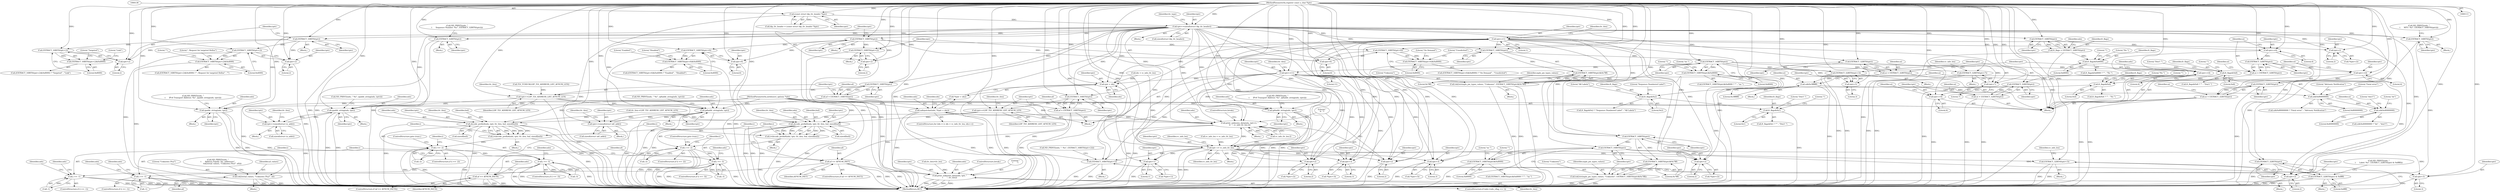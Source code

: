 digraph "0_tcpdump_aa5c6b710dfd8020d2c908d6b3bd41f1da719b3b_0@API" {
"1000203" [label="(Call,tptr+=sizeof(struct ldp_tlv_header))"];
"1000135" [label="(Call,(const struct ldp_tlv_header *)tptr)"];
"1000115" [label="(MethodParameterIn,register const u_char *tptr)"];
"1000219" [label="(Call,EXTRACT_16BITS(tptr))"];
"1000224" [label="(Call,EXTRACT_16BITS(tptr+2))"];
"1000223" [label="(Call,EXTRACT_16BITS(tptr+2)&0x8000)"];
"1000225" [label="(Call,tptr+2)"];
"1000233" [label="(Call,EXTRACT_16BITS(tptr+2))"];
"1000232" [label="(Call,EXTRACT_16BITS(tptr+2)&0x4000)"];
"1000234" [label="(Call,tptr+2)"];
"1000249" [label="(Call,ipaddr_string(ndo, tptr))"];
"1000261" [label="(Call,ip6addr_string(ndo, tptr))"];
"1000273" [label="(Call,EXTRACT_32BITS(tptr))"];
"1000281" [label="(Call,EXTRACT_16BITS(tptr))"];
"1000279" [label="(Call,af = EXTRACT_16BITS(tptr))"];
"1000294" [label="(Call,tok2str(af_values, \"Unknown (%u)\", af))"];
"1000283" [label="(Call,tptr+=LDP_TLV_ADDRESS_LIST_AFNUM_LEN)"];
"1000318" [label="(Call,ipaddr_string(ndo, tptr))"];
"1000325" [label="(Call,tptr+=sizeof(struct in_addr))"];
"1000347" [label="(Call,ip6addr_string(ndo, tptr))"];
"1000354" [label="(Call,tptr+=sizeof(struct in6_addr))"];
"1000371" [label="(Call,EXTRACT_16BITS(tptr))"];
"1000374" [label="(Call,EXTRACT_16BITS(tptr+2))"];
"1000375" [label="(Call,tptr+2)"];
"1000381" [label="(Call,EXTRACT_16BITS(tptr+6))"];
"1000380" [label="(Call,EXTRACT_16BITS(tptr+6)&0x8000)"];
"1000382" [label="(Call,tptr+6)"];
"1000390" [label="(Call,EXTRACT_16BITS(tptr+6))"];
"1000389" [label="(Call,EXTRACT_16BITS(tptr+6)&0x4000)"];
"1000391" [label="(Call,tptr+6)"];
"1000416" [label="(Call,tptr+=1)"];
"1000432" [label="(Call,EXTRACT_16BITS(tptr))"];
"1000430" [label="(Call,af = EXTRACT_16BITS(tptr))"];
"1000441" [label="(Call,af == AFNUM_INET)"];
"1000488" [label="(Call,af == AFNUM_INET6)"];
"1000434" [label="(Call,tptr+=LDP_TLV_ADDRESS_LIST_AFNUM_LEN)"];
"1000447" [label="(Call,decode_prefix4(ndo, tptr, tlv_tlen, buf, sizeof(buf)))"];
"1000445" [label="(Call,i=decode_prefix4(ndo, tptr, tlv_tlen, buf, sizeof(buf)))"];
"1000455" [label="(Call,i == -2)"];
"1000461" [label="(Call,i == -3)"];
"1000471" [label="(Call,i == -1)"];
"1000494" [label="(Call,decode_prefix6(ndo, tptr, tlv_tlen, buf, sizeof(buf)))"];
"1000492" [label="(Call,i=decode_prefix6(ndo, tptr, tlv_tlen, buf, sizeof(buf)))"];
"1000502" [label="(Call,i == -2)"];
"1000508" [label="(Call,i == -3)"];
"1000518" [label="(Call,i == -1)"];
"1000549" [label="(Call,tptr+2)"];
"1000567" [label="(Call,EXTRACT_16BITS(tptr))"];
"1000566" [label="(Call,EXTRACT_16BITS(tptr)&0x7fff)"];
"1000563" [label="(Call,tok2str(mpls_pw_types_values, \"Unknown\", EXTRACT_16BITS(tptr)&0x7fff))"];
"1000573" [label="(Call,EXTRACT_16BITS(tptr))"];
"1000572" [label="(Call,EXTRACT_16BITS(tptr)&0x8000)"];
"1000579" [label="(Call,EXTRACT_32BITS(tptr+3))"];
"1000580" [label="(Call,tptr+3)"];
"1000597" [label="(Call,EXTRACT_16BITS(tptr))"];
"1000596" [label="(Call,EXTRACT_16BITS(tptr)&0x7fff)"];
"1000593" [label="(Call,tok2str(mpls_pw_types_values, \"Unknown\", EXTRACT_16BITS(tptr)&0x7fff))"];
"1000603" [label="(Call,EXTRACT_16BITS(tptr))"];
"1000602" [label="(Call,EXTRACT_16BITS(tptr)&0x8000)"];
"1000609" [label="(Call,EXTRACT_32BITS(tptr+3))"];
"1000610" [label="(Call,tptr+3)"];
"1000614" [label="(Call,EXTRACT_32BITS(tptr+7))"];
"1000615" [label="(Call,tptr+7)"];
"1000635" [label="(Call,tptr+=11)"];
"1000655" [label="(Call,tptr+1)"];
"1000690" [label="(Call,EXTRACT_16BITS(tptr+2))"];
"1000691" [label="(Call,tptr+2)"];
"1000712" [label="(Call,tptr + idx)"];
"1000724" [label="(Call,tptr+2)"];
"1000731" [label="(Call,tptr+2)"];
"1000741" [label="(Call,tptr+3)"];
"1000748" [label="(Call,tptr+3)"];
"1000753" [label="(Call,print_unknown_data(ndo, tptr+2, \"\n\t\t  \", vc_info_tlv_len-2))"];
"1000709" [label="(Call,safeputchar(ndo, *(tptr + idx)))"];
"1000755" [label="(Call,tptr+2)"];
"1000766" [label="(Call,tptr += vc_info_tlv_len)"];
"1000780" [label="(Call,EXTRACT_32BITS(tptr))"];
"1000779" [label="(Call,EXTRACT_32BITS(tptr) & 0xfffff)"];
"1000789" [label="(Call,EXTRACT_32BITS(tptr))"];
"1000787" [label="(Call,ui = EXTRACT_32BITS(tptr))"];
"1000800" [label="(Call,ui&0x3fffffff)"];
"1000805" [label="(Call,ui&0x80000000)"];
"1000811" [label="(Call,ui&0x40000000)"];
"1000791" [label="(Call,tptr+=4)"];
"1000818" [label="(Call,EXTRACT_32BITS(tptr))"];
"1000816" [label="(Call,ui = EXTRACT_32BITS(tptr))"];
"1000820" [label="(Call,tptr+=4)"];
"1000837" [label="(Call,EXTRACT_16BITS(tptr))"];
"1000835" [label="(Call,ft_flags = EXTRACT_16BITS(tptr))"];
"1000846" [label="(Call,ft_flags&0x8000)"];
"1000853" [label="(Call,ft_flags&0x8)"];
"1000860" [label="(Call,ft_flags&0x4)"];
"1000867" [label="(Call,ft_flags&0x2)"];
"1000873" [label="(Call,ft_flags&0x1)"];
"1000878" [label="(Call,tptr+=4)"];
"1000883" [label="(Call,EXTRACT_32BITS(tptr))"];
"1000881" [label="(Call,ui = EXTRACT_32BITS(tptr))"];
"1000893" [label="(Call,tptr+=4)"];
"1000898" [label="(Call,EXTRACT_32BITS(tptr))"];
"1000896" [label="(Call,ui = EXTRACT_32BITS(tptr))"];
"1000917" [label="(Call,EXTRACT_16BITS(tptr))"];
"1000937" [label="(Call,print_unknown_data(ndo, tptr, \"\n\t      \", tlv_tlen))"];
"1000292" [label="(Block,)"];
"1000711" [label="(Call,*(tptr + idx))"];
"1000445" [label="(Call,i=decode_prefix4(ndo, tptr, tlv_tlen, buf, sizeof(buf)))"];
"1000862" [label="(Literal,0x4)"];
"1000610" [label="(Call,tptr+3)"];
"1000373" [label="(Block,)"];
"1000487" [label="(ControlStructure,if (af == AFNUM_INET6))"];
"1000219" [label="(Call,EXTRACT_16BITS(tptr))"];
"1000271" [label="(Block,)"];
"1000460" [label="(ControlStructure,if (i == -3))"];
"1000608" [label="(Block,)"];
"1000724" [label="(Call,tptr+2)"];
"1000304" [label="(Identifier,tlv_tlen)"];
"1000753" [label="(Call,print_unknown_data(ndo, tptr+2, \"\n\t\t  \", vc_info_tlv_len-2))"];
"1000470" [label="(ControlStructure,if (i == -1))"];
"1000867" [label="(Call,ft_flags&0x2)"];
"1000780" [label="(Call,EXTRACT_32BITS(tptr))"];
"1000233" [label="(Call,EXTRACT_16BITS(tptr+2))"];
"1000115" [label="(MethodParameterIn,register const u_char *tptr)"];
"1000818" [label="(Call,EXTRACT_32BITS(tptr))"];
"1000234" [label="(Call,tptr+2)"];
"1000873" [label="(Call,ft_flags&0x1)"];
"1000431" [label="(Identifier,af)"];
"1000793" [label="(Literal,4)"];
"1000379" [label="(Call,(EXTRACT_16BITS(tptr+6)&0x8000) ? \"On Demand\" : \"Unsolicited\")"];
"1000568" [label="(Identifier,tptr)"];
"1000325" [label="(Call,tptr+=sizeof(struct in_addr))"];
"1000287" [label="(Identifier,tlv_tlen)"];
"1000595" [label="(Literal,\"Unknown\")"];
"1000446" [label="(Identifier,i)"];
"1000297" [label="(Identifier,af)"];
"1000371" [label="(Call,EXTRACT_16BITS(tptr))"];
"1000432" [label="(Call,EXTRACT_16BITS(tptr))"];
"1000596" [label="(Call,EXTRACT_16BITS(tptr)&0x7fff)"];
"1000816" [label="(Call,ui = EXTRACT_32BITS(tptr))"];
"1000160" [label="(Call,tlv_tlen=tlv_len)"];
"1000488" [label="(Call,af == AFNUM_INET6)"];
"1000452" [label="(Call,sizeof(buf))"];
"1000375" [label="(Call,tptr+2)"];
"1000917" [label="(Call,EXTRACT_16BITS(tptr))"];
"1000805" [label="(Call,ui&0x80000000)"];
"1000872" [label="(Call,ft_flags&0x1 ? \"\" : \"Don't \")"];
"1000836" [label="(Identifier,ft_flags)"];
"1000226" [label="(Identifier,tptr)"];
"1000231" [label="(Call,(EXTRACT_16BITS(tptr+2)&0x4000) ? \", Request for targeted Hellos\" : \"\")"];
"1000731" [label="(Call,tptr+2)"];
"1000941" [label="(Identifier,tlv_tlen)"];
"1000789" [label="(Call,EXTRACT_32BITS(tptr))"];
"1000296" [label="(Literal,\"Unknown (%u)\")"];
"1000279" [label="(Call,af = EXTRACT_16BITS(tptr))"];
"1000482" [label="(Identifier,ndo)"];
"1000497" [label="(Identifier,tlv_tlen)"];
"1000870" [label="(Literal,\"Sequence Numbered Label\")"];
"1000901" [label="(Identifier,ui)"];
"1000224" [label="(Call,EXTRACT_16BITS(tptr+2))"];
"1000491" [label="(Block,)"];
"1000710" [label="(Identifier,ndo)"];
"1000938" [label="(Identifier,ndo)"];
"1000281" [label="(Call,EXTRACT_16BITS(tptr))"];
"1000730" [label="(Call,*(tptr+2))"];
"1000749" [label="(Identifier,tptr)"];
"1000767" [label="(Identifier,tptr)"];
"1000204" [label="(Identifier,tptr)"];
"1000880" [label="(Literal,4)"];
"1000875" [label="(Literal,0x1)"];
"1000289" [label="(Call,ND_PRINT((ndo, \"\n\t      Address Family: %s, addresses\",\n               tok2str(af_values, \"Unknown (%u)\", af))))"];
"1000656" [label="(Identifier,tptr)"];
"1000376" [label="(Identifier,tptr)"];
"1000655" [label="(Call,tptr+1)"];
"1000282" [label="(Identifier,tptr)"];
"1000692" [label="(Identifier,tptr)"];
"1000420" [label="(Identifier,tlv_tlen)"];
"1000815" [label="(Literal,\"don't\")"];
"1000259" [label="(Block,)"];
"1000262" [label="(Identifier,ndo)"];
"1000756" [label="(Identifier,tptr)"];
"1000519" [label="(Identifier,i)"];
"1000327" [label="(Call,sizeof(struct in_addr))"];
"1000388" [label="(Call,(EXTRACT_16BITS(tptr+6)&0x4000) ? \"Enabled\" : \"Disabled\")"];
"1000284" [label="(Identifier,tptr)"];
"1000295" [label="(Identifier,af_values)"];
"1000504" [label="(Call,-2)"];
"1000418" [label="(Literal,1)"];
"1000616" [label="(Identifier,tptr)"];
"1000743" [label="(Literal,3)"];
"1000824" [label="(Identifier,ui)"];
"1000135" [label="(Call,(const struct ldp_tlv_header *)tptr)"];
"1000237" [label="(Literal,0x4000)"];
"1000229" [label="(Literal,\"Targeted\")"];
"1000472" [label="(Identifier,i)"];
"1000782" [label="(Literal,0xfffff)"];
"1000235" [label="(Identifier,tptr)"];
"1000790" [label="(Identifier,tptr)"];
"1000723" [label="(Call,*(tptr+2))"];
"1000440" [label="(ControlStructure,if (af == AFNUM_INET))"];
"1000455" [label="(Call,i == -2)"];
"1000333" [label="(Identifier,tlv_tlen)"];
"1000566" [label="(Call,EXTRACT_16BITS(tptr)&0x7fff)"];
"1000606" [label="(Literal,\"\")"];
"1000442" [label="(Identifier,af)"];
"1000583" [label="(Identifier,vc_info_len)"];
"1000594" [label="(Identifier,mpls_pw_types_values)"];
"1000564" [label="(Identifier,mpls_pw_types_values)"];
"1000326" [label="(Identifier,tptr)"];
"1000714" [label="(Identifier,idx)"];
"1000467" [label="(Identifier,ndo)"];
"1000273" [label="(Call,EXTRACT_32BITS(tptr))"];
"1000381" [label="(Call,EXTRACT_16BITS(tptr+6))"];
"1000877" [label="(Literal,\"Don't \")"];
"1000117" [label="(Block,)"];
"1000855" [label="(Literal,0x8)"];
"1000390" [label="(Call,EXTRACT_16BITS(tptr+6))"];
"1000548" [label="(Call,*(tptr+2))"];
"1000861" [label="(Identifier,ft_flags)"];
"1000441" [label="(Call,af == AFNUM_INET)"];
"1000635" [label="(Call,tptr+=11)"];
"1000592" [label="(Block,)"];
"1000814" [label="(Literal,\"do\")"];
"1000578" [label="(Block,)"];
"1000463" [label="(Call,-3)"];
"1000571" [label="(Call,EXTRACT_16BITS(tptr)&0x8000 ? \"\" : \"no \")"];
"1000801" [label="(Identifier,ui)"];
"1000800" [label="(Call,ui&0x3fffffff)"];
"1000395" [label="(Literal,\"Enabled\")"];
"1000456" [label="(Identifier,i)"];
"1000685" [label="(Call,ND_PRINT((ndo, \": %u\", EXTRACT_16BITS(tptr+2))))"];
"1000503" [label="(Identifier,i)"];
"1000758" [label="(Literal,\"\n\t\t  \")"];
"1000597" [label="(Call,EXTRACT_16BITS(tptr))"];
"1000319" [label="(Identifier,ndo)"];
"1000495" [label="(Identifier,ndo)"];
"1000603" [label="(Call,EXTRACT_16BITS(tptr))"];
"1000256" [label="(Call,ND_PRINT((ndo, \"\n\t      IPv6 Transport Address: %s\", ip6addr_string(ndo, tptr))))"];
"1000205" [label="(Call,sizeof(struct ldp_tlv_header))"];
"1000837" [label="(Call,EXTRACT_16BITS(tptr))"];
"1000443" [label="(Identifier,AFNUM_INET)"];
"1000251" [label="(Identifier,tptr)"];
"1000575" [label="(Literal,0x8000)"];
"1000918" [label="(Identifier,tptr)"];
"1000848" [label="(Literal,0x8000)"];
"1000477" [label="(Identifier,ndo)"];
"1000853" [label="(Call,ft_flags&0x8)"];
"1000489" [label="(Identifier,af)"];
"1000433" [label="(Identifier,tptr)"];
"1000725" [label="(Identifier,tptr)"];
"1000852" [label="(Call,ft_flags&0x8 ? \"\" : \"Don't \")"];
"1000383" [label="(Identifier,tptr)"];
"1000438" [label="(Identifier,tlv_tlen)"];
"1000802" [label="(Literal,0x3fffffff)"];
"1000854" [label="(Identifier,ft_flags)"];
"1000835" [label="(Call,ft_flags = EXTRACT_16BITS(tptr))"];
"1000285" [label="(Identifier,LDP_TLV_ADDRESS_LIST_AFNUM_LEN)"];
"1000849" [label="(Literal,\"\")"];
"1000845" [label="(Call,ft_flags&0x8000 ? \"\" : \"No \")"];
"1000250" [label="(Identifier,ndo)"];
"1000602" [label="(Call,EXTRACT_16BITS(tptr)&0x8000)"];
"1000804" [label="(Call,ui&0x80000000 ? \"Fatal error\" : \"Advisory Notification\")"];
"1000249" [label="(Call,ipaddr_string(ndo, tptr))"];
"1000222" [label="(Call,(EXTRACT_16BITS(tptr+2)&0x8000) ? \"Targeted\" : \"Link\")"];
"1000448" [label="(Identifier,ndo)"];
"1000742" [label="(Identifier,tptr)"];
"1000574" [label="(Identifier,tptr)"];
"1000915" [label="(Block,)"];
"1000939" [label="(Identifier,tptr)"];
"1000841" [label="(Identifier,ndo)"];
"1000931" [label="(ControlStructure,if (ndo->ndo_vflag <= 1))"];
"1000507" [label="(ControlStructure,if (i == -3))"];
"1000757" [label="(Literal,2)"];
"1000268" [label="(Call,ND_PRINT((ndo, \"\n\t      Sequence Number: %u\", EXTRACT_32BITS(tptr))))"];
"1000283" [label="(Call,tptr+=LDP_TLV_ADDRESS_LIST_AFNUM_LEN)"];
"1000274" [label="(Identifier,tptr)"];
"1000524" [label="(Identifier,ndo)"];
"1000336" [label="(Block,)"];
"1000208" [label="(Identifier,tlv_type)"];
"1000886" [label="(Identifier,ui)"];
"1000342" [label="(Call,ND_PRINT((ndo, \" %s\", ip6addr_string(ndo, tptr))))"];
"1000569" [label="(Literal,0x7fff)"];
"1000881" [label="(Call,ui = EXTRACT_32BITS(tptr))"];
"1000750" [label="(Literal,3)"];
"1000424" [label="(Block,)"];
"1000518" [label="(Call,i == -1)"];
"1000502" [label="(Call,i == -2)"];
"1000871" [label="(Literal,\"All Labels\")"];
"1000754" [label="(Identifier,ndo)"];
"1000508" [label="(Call,i == -3)"];
"1000506" [label="(ControlStructure,goto trunc;)"];
"1000377" [label="(Literal,2)"];
"1000645" [label="(Identifier,vc_info_len)"];
"1000434" [label="(Call,tptr+=LDP_TLV_ADDRESS_LIST_AFNUM_LEN)"];
"1000654" [label="(Call,*(tptr+1))"];
"1000430" [label="(Call,af = EXTRACT_16BITS(tptr))"];
"1000550" [label="(Identifier,tptr)"];
"1000599" [label="(Literal,0x7fff)"];
"1000218" [label="(Block,)"];
"1000615" [label="(Call,tptr+7)"];
"1000899" [label="(Identifier,tptr)"];
"1000509" [label="(Identifier,i)"];
"1000796" [label="(Identifier,ndo)"];
"1000349" [label="(Identifier,tptr)"];
"1000220" [label="(Identifier,tptr)"];
"1000462" [label="(Identifier,i)"];
"1000741" [label="(Call,tptr+3)"];
"1000866" [label="(Call,ft_flags&0x2 ? \"Sequence Numbered Label\" : \"All Labels\")"];
"1000137" [label="(Identifier,tptr)"];
"1000965" [label="(MethodReturn,RET)"];
"1000386" [label="(Literal,\"On Demand\")"];
"1000380" [label="(Call,EXTRACT_16BITS(tptr+6)&0x8000)"];
"1000498" [label="(Identifier,buf)"];
"1000817" [label="(Identifier,ui)"];
"1000688" [label="(Block,)"];
"1000747" [label="(Call,*(tptr+3))"];
"1000664" [label="(Call,vc_info_len < vc_info_tlv_len)"];
"1000690" [label="(Call,EXTRACT_16BITS(tptr+2))"];
"1000514" [label="(Identifier,ndo)"];
"1000850" [label="(Literal,\"No \")"];
"1000893" [label="(Call,tptr+=4)"];
"1000114" [label="(MethodParameterIn,netdissect_options *ndo)"];
"1000510" [label="(Call,-3)"];
"1000647" [label="(Block,)"];
"1000447" [label="(Call,decode_prefix4(ndo, tptr, tlv_tlen, buf, sizeof(buf)))"];
"1000209" [label="(Block,)"];
"1000709" [label="(Call,safeputchar(ndo, *(tptr + idx)))"];
"1000227" [label="(Literal,2)"];
"1000791" [label="(Call,tptr+=4)"];
"1000897" [label="(Identifier,ui)"];
"1000683" [label="(Block,)"];
"1000593" [label="(Call,tok2str(mpls_pw_types_values, \"Unknown\", EXTRACT_16BITS(tptr)&0x7fff))"];
"1000799" [label="(Block,)"];
"1000496" [label="(Identifier,tptr)"];
"1000712" [label="(Call,tptr + idx)"];
"1000457" [label="(Call,-2)"];
"1000451" [label="(Identifier,buf)"];
"1000748" [label="(Call,tptr+3)"];
"1000436" [label="(Identifier,LDP_TLV_ADDRESS_LIST_AFNUM_LEN)"];
"1000490" [label="(Identifier,AFNUM_INET6)"];
"1000345" [label="(Block,)"];
"1000813" [label="(Literal,0x40000000)"];
"1000810" [label="(Call,ui&0x40000000 ? \"do\" : \"don't\")"];
"1000372" [label="(Identifier,tptr)"];
"1000781" [label="(Identifier,tptr)"];
"1000856" [label="(Literal,\"\")"];
"1000354" [label="(Call,tptr+=sizeof(struct in6_addr))"];
"1000792" [label="(Identifier,tptr)"];
"1000611" [label="(Identifier,tptr)"];
"1000133" [label="(Call,ldp_tlv_header = (const struct ldp_tlv_header *)tptr)"];
"1000549" [label="(Call,tptr+2)"];
"1000613" [label="(Block,)"];
"1000563" [label="(Call,tok2str(mpls_pw_types_values, \"Unknown\", EXTRACT_16BITS(tptr)&0x7fff))"];
"1000864" [label="(Literal,\"No \")"];
"1000713" [label="(Identifier,tptr)"];
"1000347" [label="(Call,ip6addr_string(ndo, tptr))"];
"1000768" [label="(Identifier,vc_info_tlv_len)"];
"1000657" [label="(Literal,1)"];
"1000601" [label="(Call,EXTRACT_16BITS(tptr)&0x8000 ? \"\" : \"no \")"];
"1000394" [label="(Literal,0x4000)"];
"1000774" [label="(Call,ND_PRINT((ndo, \"\n\t      Label: %u\", EXTRACT_32BITS(tptr) & 0xfffff)))"];
"1000912" [label="(Call,ND_PRINT((ndo, \"\n\t      MTU: %u\", EXTRACT_16BITS(tptr))))"];
"1000582" [label="(Literal,3)"];
"1000392" [label="(Identifier,tptr)"];
"1000562" [label="(Block,)"];
"1000691" [label="(Call,tptr+2)"];
"1000374" [label="(Call,EXTRACT_16BITS(tptr+2))"];
"1000316" [label="(Block,)"];
"1000693" [label="(Literal,2)"];
"1000577" [label="(Literal,\"no \")"];
"1000576" [label="(Literal,\"\")"];
"1000223" [label="(Call,EXTRACT_16BITS(tptr+2)&0x8000)"];
"1000416" [label="(Call,tptr+=1)"];
"1000565" [label="(Literal,\"Unknown\")"];
"1000884" [label="(Identifier,tptr)"];
"1000820" [label="(Call,tptr+=4)"];
"1000203" [label="(Call,tptr+=sizeof(struct ldp_tlv_header))"];
"1000879" [label="(Identifier,tptr)"];
"1000501" [label="(ControlStructure,if (i == -2))"];
"1000878" [label="(Call,tptr+=4)"];
"1000895" [label="(Literal,4)"];
"1000580" [label="(Call,tptr+3)"];
"1000808" [label="(Literal,\"Fatal error\")"];
"1000493" [label="(Identifier,i)"];
"1000788" [label="(Identifier,ui)"];
"1000598" [label="(Identifier,tptr)"];
"1000812" [label="(Identifier,ui)"];
"1000459" [label="(ControlStructure,goto trunc;)"];
"1000435" [label="(Identifier,tptr)"];
"1000572" [label="(Call,EXTRACT_16BITS(tptr)&0x8000)"];
"1000385" [label="(Literal,0x8000)"];
"1000232" [label="(Call,EXTRACT_16BITS(tptr+2)&0x4000)"];
"1000618" [label="(Identifier,vc_info_len)"];
"1000277" [label="(Call,TLV_TCHECK(LDP_TLV_ADDRESS_LIST_AFNUM_LEN))"];
"1000636" [label="(Identifier,tptr)"];
"1000494" [label="(Call,decode_prefix6(ndo, tptr, tlv_tlen, buf, sizeof(buf)))"];
"1000609" [label="(Call,EXTRACT_32BITS(tptr+3))"];
"1000726" [label="(Literal,2)"];
"1000573" [label="(Call,EXTRACT_16BITS(tptr))"];
"1000461" [label="(Call,i == -3)"];
"1000732" [label="(Identifier,tptr)"];
"1000228" [label="(Literal,0x8000)"];
"1000822" [label="(Literal,4)"];
"1000454" [label="(ControlStructure,if (i == -2))"];
"1000762" [label="(ControlStructure,break;)"];
"1000313" [label="(Call,ND_PRINT((ndo, \" %s\", ipaddr_string(ndo, tptr))))"];
"1000639" [label="(Identifier,tlv_tlen)"];
"1000821" [label="(Identifier,tptr)"];
"1000356" [label="(Call,sizeof(struct in6_addr))"];
"1000581" [label="(Identifier,tptr)"];
"1000236" [label="(Literal,2)"];
"1000811" [label="(Call,ui&0x40000000)"];
"1000755" [label="(Call,tptr+2)"];
"1000637" [label="(Literal,11)"];
"1000942" [label="(ControlStructure,break;)"];
"1000766" [label="(Call,tptr += vc_info_tlv_len)"];
"1000247" [label="(Block,)"];
"1000819" [label="(Identifier,tptr)"];
"1000617" [label="(Literal,7)"];
"1000473" [label="(Call,-1)"];
"1000700" [label="(ControlStructure,for (idx = 2; idx < vc_info_tlv_len; idx++))"];
"1000940" [label="(Literal,\"\n\t      \")"];
"1000883" [label="(Call,EXTRACT_32BITS(tptr))"];
"1000520" [label="(Call,-1)"];
"1000740" [label="(Call,*(tptr+3))"];
"1000787" [label="(Call,ui = EXTRACT_32BITS(tptr))"];
"1000492" [label="(Call,i=decode_prefix6(ndo, tptr, tlv_tlen, buf, sizeof(buf)))"];
"1000876" [label="(Literal,\"\")"];
"1000847" [label="(Identifier,ft_flags)"];
"1000869" [label="(Literal,0x2)"];
"1000244" [label="(Call,ND_PRINT((ndo, \"\n\t      IPv4 Transport Address: %s\", ipaddr_string(ndo, tptr))))"];
"1000863" [label="(Literal,\"\")"];
"1000263" [label="(Identifier,tptr)"];
"1000614" [label="(Call,EXTRACT_32BITS(tptr+7))"];
"1000807" [label="(Literal,0x80000000)"];
"1000607" [label="(Literal,\"no \")"];
"1000318" [label="(Call,ipaddr_string(ndo, tptr))"];
"1000444" [label="(Block,)"];
"1000348" [label="(Identifier,ndo)"];
"1000387" [label="(Literal,\"Unsolicited\")"];
"1000859" [label="(Call,ft_flags&0x4 ? \"\" : \"No \")"];
"1000779" [label="(Call,EXTRACT_32BITS(tptr) & 0xfffff)"];
"1000370" [label="(Block,)"];
"1000894" [label="(Identifier,tptr)"];
"1000437" [label="(Call,tlv_tlen-=LDP_TLV_ADDRESS_LIST_AFNUM_LEN)"];
"1000874" [label="(Identifier,ft_flags)"];
"1000294" [label="(Call,tok2str(af_values, \"Unknown (%u)\", af))"];
"1000517" [label="(ControlStructure,if (i == -1))"];
"1000604" [label="(Identifier,tptr)"];
"1000529" [label="(Identifier,ndo)"];
"1000733" [label="(Literal,2)"];
"1000536" [label="(Identifier,ndo)"];
"1000449" [label="(Identifier,tptr)"];
"1000777" [label="(Block,)"];
"1000230" [label="(Literal,\"Link\")"];
"1000320" [label="(Identifier,tptr)"];
"1000393" [label="(Literal,6)"];
"1000860" [label="(Call,ft_flags&0x4)"];
"1000567" [label="(Call,EXTRACT_16BITS(tptr))"];
"1000937" [label="(Call,print_unknown_data(ndo, tptr, \"\n\t      \", tlv_tlen))"];
"1000809" [label="(Literal,\"Advisory Notification\")"];
"1000896" [label="(Call,ui = EXTRACT_32BITS(tptr))"];
"1000280" [label="(Identifier,af)"];
"1000704" [label="(Call,idx < vc_info_tlv_len)"];
"1000417" [label="(Identifier,tptr)"];
"1000838" [label="(Identifier,tptr)"];
"1000708" [label="(Identifier,idx)"];
"1000389" [label="(Call,EXTRACT_16BITS(tptr+6)&0x4000)"];
"1000579" [label="(Call,EXTRACT_32BITS(tptr+3))"];
"1000384" [label="(Literal,6)"];
"1000759" [label="(Call,vc_info_tlv_len-2)"];
"1000612" [label="(Literal,3)"];
"1000382" [label="(Call,tptr+6)"];
"1000307" [label="(Block,)"];
"1000846" [label="(Call,ft_flags&0x8000)"];
"1000355" [label="(Identifier,tptr)"];
"1000857" [label="(Literal,\"Don't \")"];
"1000868" [label="(Identifier,ft_flags)"];
"1000225" [label="(Call,tptr+2)"];
"1000499" [label="(Call,sizeof(buf))"];
"1000471" [label="(Call,i == -1)"];
"1000898" [label="(Call,EXTRACT_32BITS(tptr))"];
"1000391" [label="(Call,tptr+6)"];
"1000396" [label="(Literal,\"Disabled\")"];
"1000882" [label="(Identifier,ui)"];
"1000551" [label="(Literal,2)"];
"1000806" [label="(Identifier,ui)"];
"1000238" [label="(Literal,\", Request for targeted Hellos\")"];
"1000450" [label="(Identifier,tlv_tlen)"];
"1000261" [label="(Call,ip6addr_string(ndo, tptr))"];
"1000239" [label="(Literal,\"\")"];
"1000605" [label="(Literal,0x8000)"];
"1000203" -> "1000117"  [label="AST: "];
"1000203" -> "1000205"  [label="CFG: "];
"1000204" -> "1000203"  [label="AST: "];
"1000205" -> "1000203"  [label="AST: "];
"1000208" -> "1000203"  [label="CFG: "];
"1000203" -> "1000965"  [label="DDG: "];
"1000135" -> "1000203"  [label="DDG: "];
"1000115" -> "1000203"  [label="DDG: "];
"1000203" -> "1000219"  [label="DDG: "];
"1000203" -> "1000249"  [label="DDG: "];
"1000203" -> "1000261"  [label="DDG: "];
"1000203" -> "1000273"  [label="DDG: "];
"1000203" -> "1000281"  [label="DDG: "];
"1000203" -> "1000318"  [label="DDG: "];
"1000203" -> "1000347"  [label="DDG: "];
"1000203" -> "1000371"  [label="DDG: "];
"1000203" -> "1000416"  [label="DDG: "];
"1000203" -> "1000432"  [label="DDG: "];
"1000203" -> "1000549"  [label="DDG: "];
"1000203" -> "1000567"  [label="DDG: "];
"1000203" -> "1000597"  [label="DDG: "];
"1000203" -> "1000690"  [label="DDG: "];
"1000203" -> "1000691"  [label="DDG: "];
"1000203" -> "1000712"  [label="DDG: "];
"1000203" -> "1000724"  [label="DDG: "];
"1000203" -> "1000731"  [label="DDG: "];
"1000203" -> "1000741"  [label="DDG: "];
"1000203" -> "1000748"  [label="DDG: "];
"1000203" -> "1000753"  [label="DDG: "];
"1000203" -> "1000755"  [label="DDG: "];
"1000203" -> "1000766"  [label="DDG: "];
"1000203" -> "1000780"  [label="DDG: "];
"1000203" -> "1000789"  [label="DDG: "];
"1000203" -> "1000837"  [label="DDG: "];
"1000203" -> "1000917"  [label="DDG: "];
"1000203" -> "1000937"  [label="DDG: "];
"1000135" -> "1000133"  [label="AST: "];
"1000135" -> "1000137"  [label="CFG: "];
"1000136" -> "1000135"  [label="AST: "];
"1000137" -> "1000135"  [label="AST: "];
"1000133" -> "1000135"  [label="CFG: "];
"1000135" -> "1000965"  [label="DDG: "];
"1000135" -> "1000133"  [label="DDG: "];
"1000115" -> "1000135"  [label="DDG: "];
"1000115" -> "1000113"  [label="AST: "];
"1000115" -> "1000965"  [label="DDG: "];
"1000115" -> "1000219"  [label="DDG: "];
"1000115" -> "1000224"  [label="DDG: "];
"1000115" -> "1000225"  [label="DDG: "];
"1000115" -> "1000233"  [label="DDG: "];
"1000115" -> "1000234"  [label="DDG: "];
"1000115" -> "1000249"  [label="DDG: "];
"1000115" -> "1000261"  [label="DDG: "];
"1000115" -> "1000273"  [label="DDG: "];
"1000115" -> "1000281"  [label="DDG: "];
"1000115" -> "1000283"  [label="DDG: "];
"1000115" -> "1000318"  [label="DDG: "];
"1000115" -> "1000325"  [label="DDG: "];
"1000115" -> "1000347"  [label="DDG: "];
"1000115" -> "1000354"  [label="DDG: "];
"1000115" -> "1000371"  [label="DDG: "];
"1000115" -> "1000374"  [label="DDG: "];
"1000115" -> "1000375"  [label="DDG: "];
"1000115" -> "1000381"  [label="DDG: "];
"1000115" -> "1000382"  [label="DDG: "];
"1000115" -> "1000390"  [label="DDG: "];
"1000115" -> "1000391"  [label="DDG: "];
"1000115" -> "1000416"  [label="DDG: "];
"1000115" -> "1000432"  [label="DDG: "];
"1000115" -> "1000434"  [label="DDG: "];
"1000115" -> "1000447"  [label="DDG: "];
"1000115" -> "1000494"  [label="DDG: "];
"1000115" -> "1000549"  [label="DDG: "];
"1000115" -> "1000567"  [label="DDG: "];
"1000115" -> "1000573"  [label="DDG: "];
"1000115" -> "1000579"  [label="DDG: "];
"1000115" -> "1000580"  [label="DDG: "];
"1000115" -> "1000597"  [label="DDG: "];
"1000115" -> "1000603"  [label="DDG: "];
"1000115" -> "1000609"  [label="DDG: "];
"1000115" -> "1000610"  [label="DDG: "];
"1000115" -> "1000614"  [label="DDG: "];
"1000115" -> "1000615"  [label="DDG: "];
"1000115" -> "1000635"  [label="DDG: "];
"1000115" -> "1000655"  [label="DDG: "];
"1000115" -> "1000690"  [label="DDG: "];
"1000115" -> "1000691"  [label="DDG: "];
"1000115" -> "1000712"  [label="DDG: "];
"1000115" -> "1000724"  [label="DDG: "];
"1000115" -> "1000731"  [label="DDG: "];
"1000115" -> "1000741"  [label="DDG: "];
"1000115" -> "1000748"  [label="DDG: "];
"1000115" -> "1000753"  [label="DDG: "];
"1000115" -> "1000755"  [label="DDG: "];
"1000115" -> "1000766"  [label="DDG: "];
"1000115" -> "1000780"  [label="DDG: "];
"1000115" -> "1000789"  [label="DDG: "];
"1000115" -> "1000791"  [label="DDG: "];
"1000115" -> "1000818"  [label="DDG: "];
"1000115" -> "1000820"  [label="DDG: "];
"1000115" -> "1000837"  [label="DDG: "];
"1000115" -> "1000878"  [label="DDG: "];
"1000115" -> "1000883"  [label="DDG: "];
"1000115" -> "1000893"  [label="DDG: "];
"1000115" -> "1000898"  [label="DDG: "];
"1000115" -> "1000917"  [label="DDG: "];
"1000115" -> "1000937"  [label="DDG: "];
"1000219" -> "1000218"  [label="AST: "];
"1000219" -> "1000220"  [label="CFG: "];
"1000220" -> "1000219"  [label="AST: "];
"1000226" -> "1000219"  [label="CFG: "];
"1000219" -> "1000965"  [label="DDG: "];
"1000219" -> "1000224"  [label="DDG: "];
"1000219" -> "1000225"  [label="DDG: "];
"1000219" -> "1000233"  [label="DDG: "];
"1000219" -> "1000234"  [label="DDG: "];
"1000224" -> "1000223"  [label="AST: "];
"1000224" -> "1000225"  [label="CFG: "];
"1000225" -> "1000224"  [label="AST: "];
"1000228" -> "1000224"  [label="CFG: "];
"1000224" -> "1000223"  [label="DDG: "];
"1000223" -> "1000222"  [label="AST: "];
"1000223" -> "1000228"  [label="CFG: "];
"1000228" -> "1000223"  [label="AST: "];
"1000229" -> "1000223"  [label="CFG: "];
"1000230" -> "1000223"  [label="CFG: "];
"1000225" -> "1000227"  [label="CFG: "];
"1000226" -> "1000225"  [label="AST: "];
"1000227" -> "1000225"  [label="AST: "];
"1000233" -> "1000232"  [label="AST: "];
"1000233" -> "1000234"  [label="CFG: "];
"1000234" -> "1000233"  [label="AST: "];
"1000237" -> "1000233"  [label="CFG: "];
"1000233" -> "1000965"  [label="DDG: "];
"1000233" -> "1000232"  [label="DDG: "];
"1000232" -> "1000231"  [label="AST: "];
"1000232" -> "1000237"  [label="CFG: "];
"1000237" -> "1000232"  [label="AST: "];
"1000238" -> "1000232"  [label="CFG: "];
"1000239" -> "1000232"  [label="CFG: "];
"1000232" -> "1000965"  [label="DDG: "];
"1000234" -> "1000236"  [label="CFG: "];
"1000235" -> "1000234"  [label="AST: "];
"1000236" -> "1000234"  [label="AST: "];
"1000234" -> "1000965"  [label="DDG: "];
"1000249" -> "1000247"  [label="AST: "];
"1000249" -> "1000251"  [label="CFG: "];
"1000250" -> "1000249"  [label="AST: "];
"1000251" -> "1000249"  [label="AST: "];
"1000244" -> "1000249"  [label="CFG: "];
"1000249" -> "1000965"  [label="DDG: "];
"1000249" -> "1000965"  [label="DDG: "];
"1000249" -> "1000965"  [label="DDG: "];
"1000114" -> "1000249"  [label="DDG: "];
"1000261" -> "1000259"  [label="AST: "];
"1000261" -> "1000263"  [label="CFG: "];
"1000262" -> "1000261"  [label="AST: "];
"1000263" -> "1000261"  [label="AST: "];
"1000256" -> "1000261"  [label="CFG: "];
"1000261" -> "1000965"  [label="DDG: "];
"1000261" -> "1000965"  [label="DDG: "];
"1000261" -> "1000965"  [label="DDG: "];
"1000114" -> "1000261"  [label="DDG: "];
"1000273" -> "1000271"  [label="AST: "];
"1000273" -> "1000274"  [label="CFG: "];
"1000274" -> "1000273"  [label="AST: "];
"1000268" -> "1000273"  [label="CFG: "];
"1000273" -> "1000965"  [label="DDG: "];
"1000273" -> "1000965"  [label="DDG: "];
"1000281" -> "1000279"  [label="AST: "];
"1000281" -> "1000282"  [label="CFG: "];
"1000282" -> "1000281"  [label="AST: "];
"1000279" -> "1000281"  [label="CFG: "];
"1000281" -> "1000279"  [label="DDG: "];
"1000281" -> "1000283"  [label="DDG: "];
"1000279" -> "1000209"  [label="AST: "];
"1000280" -> "1000279"  [label="AST: "];
"1000284" -> "1000279"  [label="CFG: "];
"1000279" -> "1000965"  [label="DDG: "];
"1000279" -> "1000294"  [label="DDG: "];
"1000294" -> "1000292"  [label="AST: "];
"1000294" -> "1000297"  [label="CFG: "];
"1000295" -> "1000294"  [label="AST: "];
"1000296" -> "1000294"  [label="AST: "];
"1000297" -> "1000294"  [label="AST: "];
"1000289" -> "1000294"  [label="CFG: "];
"1000294" -> "1000965"  [label="DDG: "];
"1000294" -> "1000965"  [label="DDG: "];
"1000294" -> "1000965"  [label="DDG: "];
"1000283" -> "1000209"  [label="AST: "];
"1000283" -> "1000285"  [label="CFG: "];
"1000284" -> "1000283"  [label="AST: "];
"1000285" -> "1000283"  [label="AST: "];
"1000287" -> "1000283"  [label="CFG: "];
"1000283" -> "1000965"  [label="DDG: "];
"1000277" -> "1000283"  [label="DDG: "];
"1000283" -> "1000318"  [label="DDG: "];
"1000283" -> "1000347"  [label="DDG: "];
"1000318" -> "1000316"  [label="AST: "];
"1000318" -> "1000320"  [label="CFG: "];
"1000319" -> "1000318"  [label="AST: "];
"1000320" -> "1000318"  [label="AST: "];
"1000313" -> "1000318"  [label="CFG: "];
"1000318" -> "1000965"  [label="DDG: "];
"1000318" -> "1000965"  [label="DDG: "];
"1000114" -> "1000318"  [label="DDG: "];
"1000325" -> "1000318"  [label="DDG: "];
"1000318" -> "1000325"  [label="DDG: "];
"1000325" -> "1000307"  [label="AST: "];
"1000325" -> "1000327"  [label="CFG: "];
"1000326" -> "1000325"  [label="AST: "];
"1000327" -> "1000325"  [label="AST: "];
"1000304" -> "1000325"  [label="CFG: "];
"1000325" -> "1000965"  [label="DDG: "];
"1000347" -> "1000345"  [label="AST: "];
"1000347" -> "1000349"  [label="CFG: "];
"1000348" -> "1000347"  [label="AST: "];
"1000349" -> "1000347"  [label="AST: "];
"1000342" -> "1000347"  [label="CFG: "];
"1000347" -> "1000965"  [label="DDG: "];
"1000347" -> "1000965"  [label="DDG: "];
"1000114" -> "1000347"  [label="DDG: "];
"1000354" -> "1000347"  [label="DDG: "];
"1000347" -> "1000354"  [label="DDG: "];
"1000354" -> "1000336"  [label="AST: "];
"1000354" -> "1000356"  [label="CFG: "];
"1000355" -> "1000354"  [label="AST: "];
"1000356" -> "1000354"  [label="AST: "];
"1000333" -> "1000354"  [label="CFG: "];
"1000354" -> "1000965"  [label="DDG: "];
"1000371" -> "1000370"  [label="AST: "];
"1000371" -> "1000372"  [label="CFG: "];
"1000372" -> "1000371"  [label="AST: "];
"1000376" -> "1000371"  [label="CFG: "];
"1000371" -> "1000965"  [label="DDG: "];
"1000371" -> "1000374"  [label="DDG: "];
"1000371" -> "1000375"  [label="DDG: "];
"1000371" -> "1000381"  [label="DDG: "];
"1000371" -> "1000382"  [label="DDG: "];
"1000371" -> "1000390"  [label="DDG: "];
"1000371" -> "1000391"  [label="DDG: "];
"1000374" -> "1000373"  [label="AST: "];
"1000374" -> "1000375"  [label="CFG: "];
"1000375" -> "1000374"  [label="AST: "];
"1000383" -> "1000374"  [label="CFG: "];
"1000374" -> "1000965"  [label="DDG: "];
"1000374" -> "1000965"  [label="DDG: "];
"1000375" -> "1000377"  [label="CFG: "];
"1000376" -> "1000375"  [label="AST: "];
"1000377" -> "1000375"  [label="AST: "];
"1000381" -> "1000380"  [label="AST: "];
"1000381" -> "1000382"  [label="CFG: "];
"1000382" -> "1000381"  [label="AST: "];
"1000385" -> "1000381"  [label="CFG: "];
"1000381" -> "1000380"  [label="DDG: "];
"1000380" -> "1000379"  [label="AST: "];
"1000380" -> "1000385"  [label="CFG: "];
"1000385" -> "1000380"  [label="AST: "];
"1000386" -> "1000380"  [label="CFG: "];
"1000387" -> "1000380"  [label="CFG: "];
"1000382" -> "1000384"  [label="CFG: "];
"1000383" -> "1000382"  [label="AST: "];
"1000384" -> "1000382"  [label="AST: "];
"1000390" -> "1000389"  [label="AST: "];
"1000390" -> "1000391"  [label="CFG: "];
"1000391" -> "1000390"  [label="AST: "];
"1000394" -> "1000390"  [label="CFG: "];
"1000390" -> "1000965"  [label="DDG: "];
"1000390" -> "1000389"  [label="DDG: "];
"1000389" -> "1000388"  [label="AST: "];
"1000389" -> "1000394"  [label="CFG: "];
"1000394" -> "1000389"  [label="AST: "];
"1000395" -> "1000389"  [label="CFG: "];
"1000396" -> "1000389"  [label="CFG: "];
"1000389" -> "1000965"  [label="DDG: "];
"1000391" -> "1000393"  [label="CFG: "];
"1000392" -> "1000391"  [label="AST: "];
"1000393" -> "1000391"  [label="AST: "];
"1000391" -> "1000965"  [label="DDG: "];
"1000416" -> "1000209"  [label="AST: "];
"1000416" -> "1000418"  [label="CFG: "];
"1000417" -> "1000416"  [label="AST: "];
"1000418" -> "1000416"  [label="AST: "];
"1000420" -> "1000416"  [label="CFG: "];
"1000416" -> "1000965"  [label="DDG: "];
"1000416" -> "1000432"  [label="DDG: "];
"1000416" -> "1000549"  [label="DDG: "];
"1000416" -> "1000567"  [label="DDG: "];
"1000416" -> "1000597"  [label="DDG: "];
"1000416" -> "1000690"  [label="DDG: "];
"1000416" -> "1000691"  [label="DDG: "];
"1000416" -> "1000712"  [label="DDG: "];
"1000416" -> "1000724"  [label="DDG: "];
"1000416" -> "1000731"  [label="DDG: "];
"1000416" -> "1000741"  [label="DDG: "];
"1000416" -> "1000748"  [label="DDG: "];
"1000416" -> "1000753"  [label="DDG: "];
"1000416" -> "1000755"  [label="DDG: "];
"1000416" -> "1000766"  [label="DDG: "];
"1000432" -> "1000430"  [label="AST: "];
"1000432" -> "1000433"  [label="CFG: "];
"1000433" -> "1000432"  [label="AST: "];
"1000430" -> "1000432"  [label="CFG: "];
"1000432" -> "1000430"  [label="DDG: "];
"1000432" -> "1000434"  [label="DDG: "];
"1000430" -> "1000424"  [label="AST: "];
"1000431" -> "1000430"  [label="AST: "];
"1000435" -> "1000430"  [label="CFG: "];
"1000430" -> "1000965"  [label="DDG: "];
"1000430" -> "1000441"  [label="DDG: "];
"1000441" -> "1000440"  [label="AST: "];
"1000441" -> "1000443"  [label="CFG: "];
"1000442" -> "1000441"  [label="AST: "];
"1000443" -> "1000441"  [label="AST: "];
"1000446" -> "1000441"  [label="CFG: "];
"1000489" -> "1000441"  [label="CFG: "];
"1000441" -> "1000965"  [label="DDG: "];
"1000441" -> "1000965"  [label="DDG: "];
"1000441" -> "1000965"  [label="DDG: "];
"1000441" -> "1000488"  [label="DDG: "];
"1000488" -> "1000487"  [label="AST: "];
"1000488" -> "1000490"  [label="CFG: "];
"1000489" -> "1000488"  [label="AST: "];
"1000490" -> "1000488"  [label="AST: "];
"1000493" -> "1000488"  [label="CFG: "];
"1000536" -> "1000488"  [label="CFG: "];
"1000488" -> "1000965"  [label="DDG: "];
"1000488" -> "1000965"  [label="DDG: "];
"1000488" -> "1000965"  [label="DDG: "];
"1000434" -> "1000424"  [label="AST: "];
"1000434" -> "1000436"  [label="CFG: "];
"1000435" -> "1000434"  [label="AST: "];
"1000436" -> "1000434"  [label="AST: "];
"1000438" -> "1000434"  [label="CFG: "];
"1000434" -> "1000965"  [label="DDG: "];
"1000434" -> "1000447"  [label="DDG: "];
"1000434" -> "1000494"  [label="DDG: "];
"1000447" -> "1000445"  [label="AST: "];
"1000447" -> "1000452"  [label="CFG: "];
"1000448" -> "1000447"  [label="AST: "];
"1000449" -> "1000447"  [label="AST: "];
"1000450" -> "1000447"  [label="AST: "];
"1000451" -> "1000447"  [label="AST: "];
"1000452" -> "1000447"  [label="AST: "];
"1000445" -> "1000447"  [label="CFG: "];
"1000447" -> "1000965"  [label="DDG: "];
"1000447" -> "1000965"  [label="DDG: "];
"1000447" -> "1000965"  [label="DDG: "];
"1000447" -> "1000965"  [label="DDG: "];
"1000447" -> "1000445"  [label="DDG: "];
"1000447" -> "1000445"  [label="DDG: "];
"1000447" -> "1000445"  [label="DDG: "];
"1000447" -> "1000445"  [label="DDG: "];
"1000114" -> "1000447"  [label="DDG: "];
"1000437" -> "1000447"  [label="DDG: "];
"1000445" -> "1000444"  [label="AST: "];
"1000446" -> "1000445"  [label="AST: "];
"1000456" -> "1000445"  [label="CFG: "];
"1000445" -> "1000965"  [label="DDG: "];
"1000445" -> "1000455"  [label="DDG: "];
"1000455" -> "1000454"  [label="AST: "];
"1000455" -> "1000457"  [label="CFG: "];
"1000456" -> "1000455"  [label="AST: "];
"1000457" -> "1000455"  [label="AST: "];
"1000459" -> "1000455"  [label="CFG: "];
"1000462" -> "1000455"  [label="CFG: "];
"1000455" -> "1000965"  [label="DDG: "];
"1000455" -> "1000965"  [label="DDG: "];
"1000455" -> "1000965"  [label="DDG: "];
"1000457" -> "1000455"  [label="DDG: "];
"1000455" -> "1000461"  [label="DDG: "];
"1000461" -> "1000460"  [label="AST: "];
"1000461" -> "1000463"  [label="CFG: "];
"1000462" -> "1000461"  [label="AST: "];
"1000463" -> "1000461"  [label="AST: "];
"1000467" -> "1000461"  [label="CFG: "];
"1000472" -> "1000461"  [label="CFG: "];
"1000461" -> "1000965"  [label="DDG: "];
"1000461" -> "1000965"  [label="DDG: "];
"1000461" -> "1000965"  [label="DDG: "];
"1000463" -> "1000461"  [label="DDG: "];
"1000461" -> "1000471"  [label="DDG: "];
"1000471" -> "1000470"  [label="AST: "];
"1000471" -> "1000473"  [label="CFG: "];
"1000472" -> "1000471"  [label="AST: "];
"1000473" -> "1000471"  [label="AST: "];
"1000477" -> "1000471"  [label="CFG: "];
"1000482" -> "1000471"  [label="CFG: "];
"1000471" -> "1000965"  [label="DDG: "];
"1000471" -> "1000965"  [label="DDG: "];
"1000471" -> "1000965"  [label="DDG: "];
"1000473" -> "1000471"  [label="DDG: "];
"1000494" -> "1000492"  [label="AST: "];
"1000494" -> "1000499"  [label="CFG: "];
"1000495" -> "1000494"  [label="AST: "];
"1000496" -> "1000494"  [label="AST: "];
"1000497" -> "1000494"  [label="AST: "];
"1000498" -> "1000494"  [label="AST: "];
"1000499" -> "1000494"  [label="AST: "];
"1000492" -> "1000494"  [label="CFG: "];
"1000494" -> "1000965"  [label="DDG: "];
"1000494" -> "1000965"  [label="DDG: "];
"1000494" -> "1000965"  [label="DDG: "];
"1000494" -> "1000965"  [label="DDG: "];
"1000494" -> "1000492"  [label="DDG: "];
"1000494" -> "1000492"  [label="DDG: "];
"1000494" -> "1000492"  [label="DDG: "];
"1000494" -> "1000492"  [label="DDG: "];
"1000114" -> "1000494"  [label="DDG: "];
"1000437" -> "1000494"  [label="DDG: "];
"1000492" -> "1000491"  [label="AST: "];
"1000493" -> "1000492"  [label="AST: "];
"1000503" -> "1000492"  [label="CFG: "];
"1000492" -> "1000965"  [label="DDG: "];
"1000492" -> "1000502"  [label="DDG: "];
"1000502" -> "1000501"  [label="AST: "];
"1000502" -> "1000504"  [label="CFG: "];
"1000503" -> "1000502"  [label="AST: "];
"1000504" -> "1000502"  [label="AST: "];
"1000506" -> "1000502"  [label="CFG: "];
"1000509" -> "1000502"  [label="CFG: "];
"1000502" -> "1000965"  [label="DDG: "];
"1000502" -> "1000965"  [label="DDG: "];
"1000502" -> "1000965"  [label="DDG: "];
"1000504" -> "1000502"  [label="DDG: "];
"1000502" -> "1000508"  [label="DDG: "];
"1000508" -> "1000507"  [label="AST: "];
"1000508" -> "1000510"  [label="CFG: "];
"1000509" -> "1000508"  [label="AST: "];
"1000510" -> "1000508"  [label="AST: "];
"1000514" -> "1000508"  [label="CFG: "];
"1000519" -> "1000508"  [label="CFG: "];
"1000508" -> "1000965"  [label="DDG: "];
"1000508" -> "1000965"  [label="DDG: "];
"1000508" -> "1000965"  [label="DDG: "];
"1000510" -> "1000508"  [label="DDG: "];
"1000508" -> "1000518"  [label="DDG: "];
"1000518" -> "1000517"  [label="AST: "];
"1000518" -> "1000520"  [label="CFG: "];
"1000519" -> "1000518"  [label="AST: "];
"1000520" -> "1000518"  [label="AST: "];
"1000524" -> "1000518"  [label="CFG: "];
"1000529" -> "1000518"  [label="CFG: "];
"1000518" -> "1000965"  [label="DDG: "];
"1000518" -> "1000965"  [label="DDG: "];
"1000518" -> "1000965"  [label="DDG: "];
"1000520" -> "1000518"  [label="DDG: "];
"1000549" -> "1000548"  [label="AST: "];
"1000549" -> "1000551"  [label="CFG: "];
"1000550" -> "1000549"  [label="AST: "];
"1000551" -> "1000549"  [label="AST: "];
"1000548" -> "1000549"  [label="CFG: "];
"1000567" -> "1000566"  [label="AST: "];
"1000567" -> "1000568"  [label="CFG: "];
"1000568" -> "1000567"  [label="AST: "];
"1000569" -> "1000567"  [label="CFG: "];
"1000567" -> "1000566"  [label="DDG: "];
"1000567" -> "1000573"  [label="DDG: "];
"1000566" -> "1000563"  [label="AST: "];
"1000566" -> "1000569"  [label="CFG: "];
"1000569" -> "1000566"  [label="AST: "];
"1000563" -> "1000566"  [label="CFG: "];
"1000566" -> "1000563"  [label="DDG: "];
"1000566" -> "1000563"  [label="DDG: "];
"1000563" -> "1000562"  [label="AST: "];
"1000564" -> "1000563"  [label="AST: "];
"1000565" -> "1000563"  [label="AST: "];
"1000574" -> "1000563"  [label="CFG: "];
"1000563" -> "1000965"  [label="DDG: "];
"1000563" -> "1000965"  [label="DDG: "];
"1000563" -> "1000965"  [label="DDG: "];
"1000573" -> "1000572"  [label="AST: "];
"1000573" -> "1000574"  [label="CFG: "];
"1000574" -> "1000573"  [label="AST: "];
"1000575" -> "1000573"  [label="CFG: "];
"1000573" -> "1000572"  [label="DDG: "];
"1000573" -> "1000579"  [label="DDG: "];
"1000573" -> "1000580"  [label="DDG: "];
"1000572" -> "1000571"  [label="AST: "];
"1000572" -> "1000575"  [label="CFG: "];
"1000575" -> "1000572"  [label="AST: "];
"1000576" -> "1000572"  [label="CFG: "];
"1000577" -> "1000572"  [label="CFG: "];
"1000572" -> "1000965"  [label="DDG: "];
"1000579" -> "1000578"  [label="AST: "];
"1000579" -> "1000580"  [label="CFG: "];
"1000580" -> "1000579"  [label="AST: "];
"1000583" -> "1000579"  [label="CFG: "];
"1000579" -> "1000965"  [label="DDG: "];
"1000579" -> "1000965"  [label="DDG: "];
"1000580" -> "1000582"  [label="CFG: "];
"1000581" -> "1000580"  [label="AST: "];
"1000582" -> "1000580"  [label="AST: "];
"1000580" -> "1000965"  [label="DDG: "];
"1000597" -> "1000596"  [label="AST: "];
"1000597" -> "1000598"  [label="CFG: "];
"1000598" -> "1000597"  [label="AST: "];
"1000599" -> "1000597"  [label="CFG: "];
"1000597" -> "1000596"  [label="DDG: "];
"1000597" -> "1000603"  [label="DDG: "];
"1000596" -> "1000593"  [label="AST: "];
"1000596" -> "1000599"  [label="CFG: "];
"1000599" -> "1000596"  [label="AST: "];
"1000593" -> "1000596"  [label="CFG: "];
"1000596" -> "1000593"  [label="DDG: "];
"1000596" -> "1000593"  [label="DDG: "];
"1000593" -> "1000592"  [label="AST: "];
"1000594" -> "1000593"  [label="AST: "];
"1000595" -> "1000593"  [label="AST: "];
"1000604" -> "1000593"  [label="CFG: "];
"1000593" -> "1000965"  [label="DDG: "];
"1000593" -> "1000965"  [label="DDG: "];
"1000593" -> "1000965"  [label="DDG: "];
"1000603" -> "1000602"  [label="AST: "];
"1000603" -> "1000604"  [label="CFG: "];
"1000604" -> "1000603"  [label="AST: "];
"1000605" -> "1000603"  [label="CFG: "];
"1000603" -> "1000602"  [label="DDG: "];
"1000603" -> "1000609"  [label="DDG: "];
"1000603" -> "1000610"  [label="DDG: "];
"1000603" -> "1000614"  [label="DDG: "];
"1000603" -> "1000615"  [label="DDG: "];
"1000603" -> "1000635"  [label="DDG: "];
"1000602" -> "1000601"  [label="AST: "];
"1000602" -> "1000605"  [label="CFG: "];
"1000605" -> "1000602"  [label="AST: "];
"1000606" -> "1000602"  [label="CFG: "];
"1000607" -> "1000602"  [label="CFG: "];
"1000602" -> "1000965"  [label="DDG: "];
"1000609" -> "1000608"  [label="AST: "];
"1000609" -> "1000610"  [label="CFG: "];
"1000610" -> "1000609"  [label="AST: "];
"1000616" -> "1000609"  [label="CFG: "];
"1000609" -> "1000965"  [label="DDG: "];
"1000609" -> "1000965"  [label="DDG: "];
"1000610" -> "1000612"  [label="CFG: "];
"1000611" -> "1000610"  [label="AST: "];
"1000612" -> "1000610"  [label="AST: "];
"1000614" -> "1000613"  [label="AST: "];
"1000614" -> "1000615"  [label="CFG: "];
"1000615" -> "1000614"  [label="AST: "];
"1000618" -> "1000614"  [label="CFG: "];
"1000614" -> "1000965"  [label="DDG: "];
"1000614" -> "1000965"  [label="DDG: "];
"1000615" -> "1000617"  [label="CFG: "];
"1000616" -> "1000615"  [label="AST: "];
"1000617" -> "1000615"  [label="AST: "];
"1000615" -> "1000965"  [label="DDG: "];
"1000635" -> "1000424"  [label="AST: "];
"1000635" -> "1000637"  [label="CFG: "];
"1000636" -> "1000635"  [label="AST: "];
"1000637" -> "1000635"  [label="AST: "];
"1000639" -> "1000635"  [label="CFG: "];
"1000635" -> "1000965"  [label="DDG: "];
"1000635" -> "1000655"  [label="DDG: "];
"1000635" -> "1000690"  [label="DDG: "];
"1000635" -> "1000691"  [label="DDG: "];
"1000635" -> "1000712"  [label="DDG: "];
"1000635" -> "1000724"  [label="DDG: "];
"1000635" -> "1000731"  [label="DDG: "];
"1000635" -> "1000741"  [label="DDG: "];
"1000635" -> "1000748"  [label="DDG: "];
"1000635" -> "1000753"  [label="DDG: "];
"1000635" -> "1000755"  [label="DDG: "];
"1000635" -> "1000766"  [label="DDG: "];
"1000655" -> "1000654"  [label="AST: "];
"1000655" -> "1000657"  [label="CFG: "];
"1000656" -> "1000655"  [label="AST: "];
"1000657" -> "1000655"  [label="AST: "];
"1000654" -> "1000655"  [label="CFG: "];
"1000655" -> "1000965"  [label="DDG: "];
"1000766" -> "1000655"  [label="DDG: "];
"1000690" -> "1000688"  [label="AST: "];
"1000690" -> "1000691"  [label="CFG: "];
"1000691" -> "1000690"  [label="AST: "];
"1000685" -> "1000690"  [label="CFG: "];
"1000690" -> "1000965"  [label="DDG: "];
"1000690" -> "1000965"  [label="DDG: "];
"1000766" -> "1000690"  [label="DDG: "];
"1000691" -> "1000693"  [label="CFG: "];
"1000692" -> "1000691"  [label="AST: "];
"1000693" -> "1000691"  [label="AST: "];
"1000691" -> "1000965"  [label="DDG: "];
"1000766" -> "1000691"  [label="DDG: "];
"1000712" -> "1000711"  [label="AST: "];
"1000712" -> "1000714"  [label="CFG: "];
"1000713" -> "1000712"  [label="AST: "];
"1000714" -> "1000712"  [label="AST: "];
"1000711" -> "1000712"  [label="CFG: "];
"1000712" -> "1000965"  [label="DDG: "];
"1000766" -> "1000712"  [label="DDG: "];
"1000704" -> "1000712"  [label="DDG: "];
"1000724" -> "1000723"  [label="AST: "];
"1000724" -> "1000726"  [label="CFG: "];
"1000725" -> "1000724"  [label="AST: "];
"1000726" -> "1000724"  [label="AST: "];
"1000723" -> "1000724"  [label="CFG: "];
"1000766" -> "1000724"  [label="DDG: "];
"1000731" -> "1000730"  [label="AST: "];
"1000731" -> "1000733"  [label="CFG: "];
"1000732" -> "1000731"  [label="AST: "];
"1000733" -> "1000731"  [label="AST: "];
"1000730" -> "1000731"  [label="CFG: "];
"1000766" -> "1000731"  [label="DDG: "];
"1000741" -> "1000740"  [label="AST: "];
"1000741" -> "1000743"  [label="CFG: "];
"1000742" -> "1000741"  [label="AST: "];
"1000743" -> "1000741"  [label="AST: "];
"1000740" -> "1000741"  [label="CFG: "];
"1000766" -> "1000741"  [label="DDG: "];
"1000748" -> "1000747"  [label="AST: "];
"1000748" -> "1000750"  [label="CFG: "];
"1000749" -> "1000748"  [label="AST: "];
"1000750" -> "1000748"  [label="AST: "];
"1000747" -> "1000748"  [label="CFG: "];
"1000748" -> "1000965"  [label="DDG: "];
"1000766" -> "1000748"  [label="DDG: "];
"1000753" -> "1000683"  [label="AST: "];
"1000753" -> "1000759"  [label="CFG: "];
"1000754" -> "1000753"  [label="AST: "];
"1000755" -> "1000753"  [label="AST: "];
"1000758" -> "1000753"  [label="AST: "];
"1000759" -> "1000753"  [label="AST: "];
"1000762" -> "1000753"  [label="CFG: "];
"1000753" -> "1000965"  [label="DDG: "];
"1000753" -> "1000965"  [label="DDG: "];
"1000753" -> "1000965"  [label="DDG: "];
"1000753" -> "1000965"  [label="DDG: "];
"1000753" -> "1000709"  [label="DDG: "];
"1000709" -> "1000753"  [label="DDG: "];
"1000114" -> "1000753"  [label="DDG: "];
"1000766" -> "1000753"  [label="DDG: "];
"1000759" -> "1000753"  [label="DDG: "];
"1000759" -> "1000753"  [label="DDG: "];
"1000709" -> "1000700"  [label="AST: "];
"1000709" -> "1000711"  [label="CFG: "];
"1000710" -> "1000709"  [label="AST: "];
"1000711" -> "1000709"  [label="AST: "];
"1000708" -> "1000709"  [label="CFG: "];
"1000709" -> "1000965"  [label="DDG: "];
"1000709" -> "1000965"  [label="DDG: "];
"1000709" -> "1000965"  [label="DDG: "];
"1000114" -> "1000709"  [label="DDG: "];
"1000755" -> "1000757"  [label="CFG: "];
"1000756" -> "1000755"  [label="AST: "];
"1000757" -> "1000755"  [label="AST: "];
"1000758" -> "1000755"  [label="CFG: "];
"1000755" -> "1000965"  [label="DDG: "];
"1000766" -> "1000755"  [label="DDG: "];
"1000766" -> "1000647"  [label="AST: "];
"1000766" -> "1000768"  [label="CFG: "];
"1000767" -> "1000766"  [label="AST: "];
"1000768" -> "1000766"  [label="AST: "];
"1000645" -> "1000766"  [label="CFG: "];
"1000766" -> "1000965"  [label="DDG: "];
"1000766" -> "1000965"  [label="DDG: "];
"1000759" -> "1000766"  [label="DDG: "];
"1000704" -> "1000766"  [label="DDG: "];
"1000664" -> "1000766"  [label="DDG: "];
"1000780" -> "1000779"  [label="AST: "];
"1000780" -> "1000781"  [label="CFG: "];
"1000781" -> "1000780"  [label="AST: "];
"1000782" -> "1000780"  [label="CFG: "];
"1000780" -> "1000965"  [label="DDG: "];
"1000780" -> "1000779"  [label="DDG: "];
"1000779" -> "1000777"  [label="AST: "];
"1000779" -> "1000782"  [label="CFG: "];
"1000782" -> "1000779"  [label="AST: "];
"1000774" -> "1000779"  [label="CFG: "];
"1000779" -> "1000965"  [label="DDG: "];
"1000779" -> "1000965"  [label="DDG: "];
"1000789" -> "1000787"  [label="AST: "];
"1000789" -> "1000790"  [label="CFG: "];
"1000790" -> "1000789"  [label="AST: "];
"1000787" -> "1000789"  [label="CFG: "];
"1000789" -> "1000787"  [label="DDG: "];
"1000789" -> "1000791"  [label="DDG: "];
"1000787" -> "1000209"  [label="AST: "];
"1000788" -> "1000787"  [label="AST: "];
"1000792" -> "1000787"  [label="CFG: "];
"1000787" -> "1000800"  [label="DDG: "];
"1000800" -> "1000799"  [label="AST: "];
"1000800" -> "1000802"  [label="CFG: "];
"1000801" -> "1000800"  [label="AST: "];
"1000802" -> "1000800"  [label="AST: "];
"1000806" -> "1000800"  [label="CFG: "];
"1000800" -> "1000965"  [label="DDG: "];
"1000800" -> "1000805"  [label="DDG: "];
"1000805" -> "1000804"  [label="AST: "];
"1000805" -> "1000807"  [label="CFG: "];
"1000806" -> "1000805"  [label="AST: "];
"1000807" -> "1000805"  [label="AST: "];
"1000808" -> "1000805"  [label="CFG: "];
"1000809" -> "1000805"  [label="CFG: "];
"1000805" -> "1000811"  [label="DDG: "];
"1000811" -> "1000810"  [label="AST: "];
"1000811" -> "1000813"  [label="CFG: "];
"1000812" -> "1000811"  [label="AST: "];
"1000813" -> "1000811"  [label="AST: "];
"1000814" -> "1000811"  [label="CFG: "];
"1000815" -> "1000811"  [label="CFG: "];
"1000791" -> "1000209"  [label="AST: "];
"1000791" -> "1000793"  [label="CFG: "];
"1000792" -> "1000791"  [label="AST: "];
"1000793" -> "1000791"  [label="AST: "];
"1000796" -> "1000791"  [label="CFG: "];
"1000791" -> "1000818"  [label="DDG: "];
"1000818" -> "1000816"  [label="AST: "];
"1000818" -> "1000819"  [label="CFG: "];
"1000819" -> "1000818"  [label="AST: "];
"1000816" -> "1000818"  [label="CFG: "];
"1000818" -> "1000816"  [label="DDG: "];
"1000818" -> "1000820"  [label="DDG: "];
"1000816" -> "1000209"  [label="AST: "];
"1000817" -> "1000816"  [label="AST: "];
"1000821" -> "1000816"  [label="CFG: "];
"1000816" -> "1000965"  [label="DDG: "];
"1000816" -> "1000965"  [label="DDG: "];
"1000820" -> "1000209"  [label="AST: "];
"1000820" -> "1000822"  [label="CFG: "];
"1000821" -> "1000820"  [label="AST: "];
"1000822" -> "1000820"  [label="AST: "];
"1000824" -> "1000820"  [label="CFG: "];
"1000820" -> "1000965"  [label="DDG: "];
"1000837" -> "1000835"  [label="AST: "];
"1000837" -> "1000838"  [label="CFG: "];
"1000838" -> "1000837"  [label="AST: "];
"1000835" -> "1000837"  [label="CFG: "];
"1000837" -> "1000835"  [label="DDG: "];
"1000837" -> "1000878"  [label="DDG: "];
"1000835" -> "1000209"  [label="AST: "];
"1000836" -> "1000835"  [label="AST: "];
"1000841" -> "1000835"  [label="CFG: "];
"1000835" -> "1000965"  [label="DDG: "];
"1000835" -> "1000846"  [label="DDG: "];
"1000846" -> "1000845"  [label="AST: "];
"1000846" -> "1000848"  [label="CFG: "];
"1000847" -> "1000846"  [label="AST: "];
"1000848" -> "1000846"  [label="AST: "];
"1000849" -> "1000846"  [label="CFG: "];
"1000850" -> "1000846"  [label="CFG: "];
"1000846" -> "1000853"  [label="DDG: "];
"1000853" -> "1000852"  [label="AST: "];
"1000853" -> "1000855"  [label="CFG: "];
"1000854" -> "1000853"  [label="AST: "];
"1000855" -> "1000853"  [label="AST: "];
"1000856" -> "1000853"  [label="CFG: "];
"1000857" -> "1000853"  [label="CFG: "];
"1000853" -> "1000860"  [label="DDG: "];
"1000860" -> "1000859"  [label="AST: "];
"1000860" -> "1000862"  [label="CFG: "];
"1000861" -> "1000860"  [label="AST: "];
"1000862" -> "1000860"  [label="AST: "];
"1000863" -> "1000860"  [label="CFG: "];
"1000864" -> "1000860"  [label="CFG: "];
"1000860" -> "1000867"  [label="DDG: "];
"1000867" -> "1000866"  [label="AST: "];
"1000867" -> "1000869"  [label="CFG: "];
"1000868" -> "1000867"  [label="AST: "];
"1000869" -> "1000867"  [label="AST: "];
"1000870" -> "1000867"  [label="CFG: "];
"1000871" -> "1000867"  [label="CFG: "];
"1000867" -> "1000873"  [label="DDG: "];
"1000873" -> "1000872"  [label="AST: "];
"1000873" -> "1000875"  [label="CFG: "];
"1000874" -> "1000873"  [label="AST: "];
"1000875" -> "1000873"  [label="AST: "];
"1000876" -> "1000873"  [label="CFG: "];
"1000877" -> "1000873"  [label="CFG: "];
"1000873" -> "1000965"  [label="DDG: "];
"1000878" -> "1000209"  [label="AST: "];
"1000878" -> "1000880"  [label="CFG: "];
"1000879" -> "1000878"  [label="AST: "];
"1000880" -> "1000878"  [label="AST: "];
"1000882" -> "1000878"  [label="CFG: "];
"1000878" -> "1000883"  [label="DDG: "];
"1000883" -> "1000881"  [label="AST: "];
"1000883" -> "1000884"  [label="CFG: "];
"1000884" -> "1000883"  [label="AST: "];
"1000881" -> "1000883"  [label="CFG: "];
"1000883" -> "1000881"  [label="DDG: "];
"1000883" -> "1000893"  [label="DDG: "];
"1000881" -> "1000209"  [label="AST: "];
"1000882" -> "1000881"  [label="AST: "];
"1000886" -> "1000881"  [label="CFG: "];
"1000893" -> "1000209"  [label="AST: "];
"1000893" -> "1000895"  [label="CFG: "];
"1000894" -> "1000893"  [label="AST: "];
"1000895" -> "1000893"  [label="AST: "];
"1000897" -> "1000893"  [label="CFG: "];
"1000893" -> "1000898"  [label="DDG: "];
"1000898" -> "1000896"  [label="AST: "];
"1000898" -> "1000899"  [label="CFG: "];
"1000899" -> "1000898"  [label="AST: "];
"1000896" -> "1000898"  [label="CFG: "];
"1000898" -> "1000965"  [label="DDG: "];
"1000898" -> "1000896"  [label="DDG: "];
"1000896" -> "1000209"  [label="AST: "];
"1000897" -> "1000896"  [label="AST: "];
"1000901" -> "1000896"  [label="CFG: "];
"1000896" -> "1000965"  [label="DDG: "];
"1000896" -> "1000965"  [label="DDG: "];
"1000917" -> "1000915"  [label="AST: "];
"1000917" -> "1000918"  [label="CFG: "];
"1000918" -> "1000917"  [label="AST: "];
"1000912" -> "1000917"  [label="CFG: "];
"1000917" -> "1000965"  [label="DDG: "];
"1000917" -> "1000965"  [label="DDG: "];
"1000937" -> "1000931"  [label="AST: "];
"1000937" -> "1000941"  [label="CFG: "];
"1000938" -> "1000937"  [label="AST: "];
"1000939" -> "1000937"  [label="AST: "];
"1000940" -> "1000937"  [label="AST: "];
"1000941" -> "1000937"  [label="AST: "];
"1000942" -> "1000937"  [label="CFG: "];
"1000937" -> "1000965"  [label="DDG: "];
"1000937" -> "1000965"  [label="DDG: "];
"1000937" -> "1000965"  [label="DDG: "];
"1000937" -> "1000965"  [label="DDG: "];
"1000114" -> "1000937"  [label="DDG: "];
"1000160" -> "1000937"  [label="DDG: "];
}
